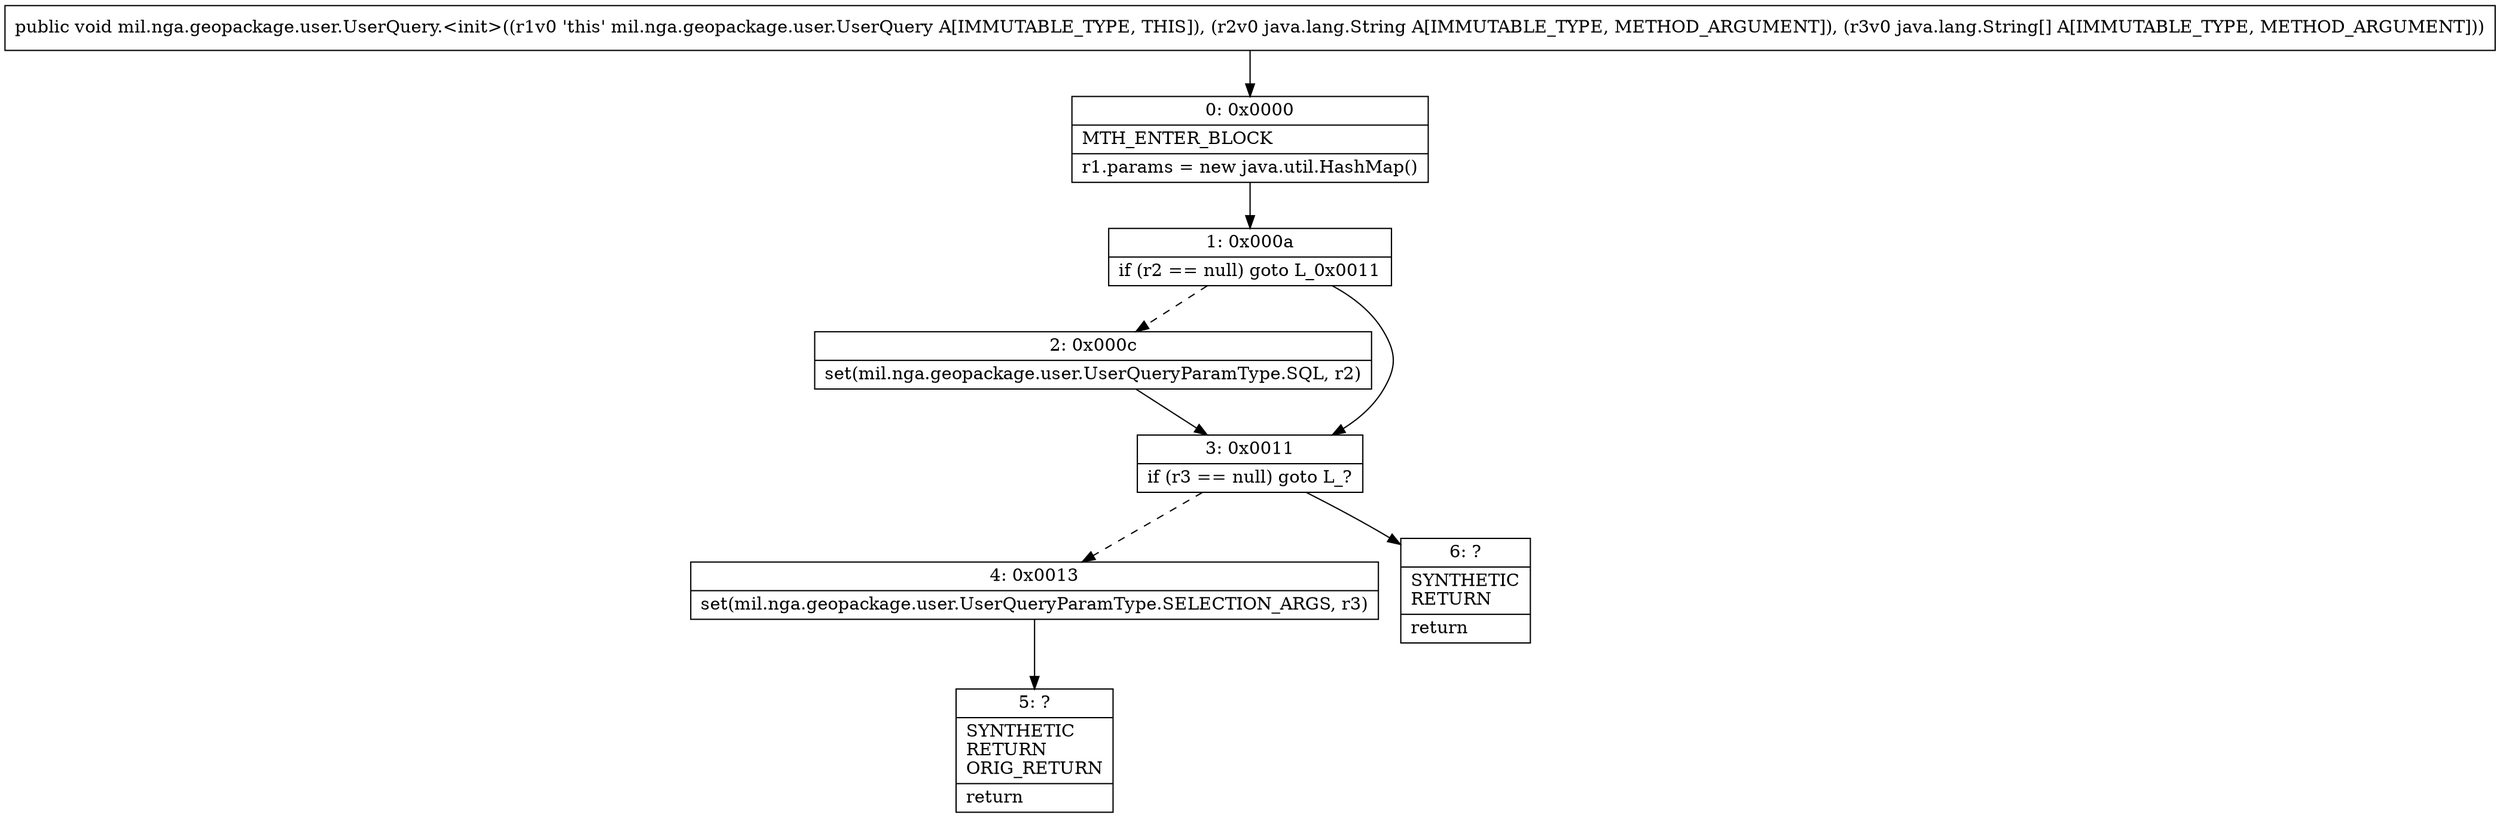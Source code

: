 digraph "CFG formil.nga.geopackage.user.UserQuery.\<init\>(Ljava\/lang\/String;[Ljava\/lang\/String;)V" {
Node_0 [shape=record,label="{0\:\ 0x0000|MTH_ENTER_BLOCK\l|r1.params = new java.util.HashMap()\l}"];
Node_1 [shape=record,label="{1\:\ 0x000a|if (r2 == null) goto L_0x0011\l}"];
Node_2 [shape=record,label="{2\:\ 0x000c|set(mil.nga.geopackage.user.UserQueryParamType.SQL, r2)\l}"];
Node_3 [shape=record,label="{3\:\ 0x0011|if (r3 == null) goto L_?\l}"];
Node_4 [shape=record,label="{4\:\ 0x0013|set(mil.nga.geopackage.user.UserQueryParamType.SELECTION_ARGS, r3)\l}"];
Node_5 [shape=record,label="{5\:\ ?|SYNTHETIC\lRETURN\lORIG_RETURN\l|return\l}"];
Node_6 [shape=record,label="{6\:\ ?|SYNTHETIC\lRETURN\l|return\l}"];
MethodNode[shape=record,label="{public void mil.nga.geopackage.user.UserQuery.\<init\>((r1v0 'this' mil.nga.geopackage.user.UserQuery A[IMMUTABLE_TYPE, THIS]), (r2v0 java.lang.String A[IMMUTABLE_TYPE, METHOD_ARGUMENT]), (r3v0 java.lang.String[] A[IMMUTABLE_TYPE, METHOD_ARGUMENT])) }"];
MethodNode -> Node_0;
Node_0 -> Node_1;
Node_1 -> Node_2[style=dashed];
Node_1 -> Node_3;
Node_2 -> Node_3;
Node_3 -> Node_4[style=dashed];
Node_3 -> Node_6;
Node_4 -> Node_5;
}

